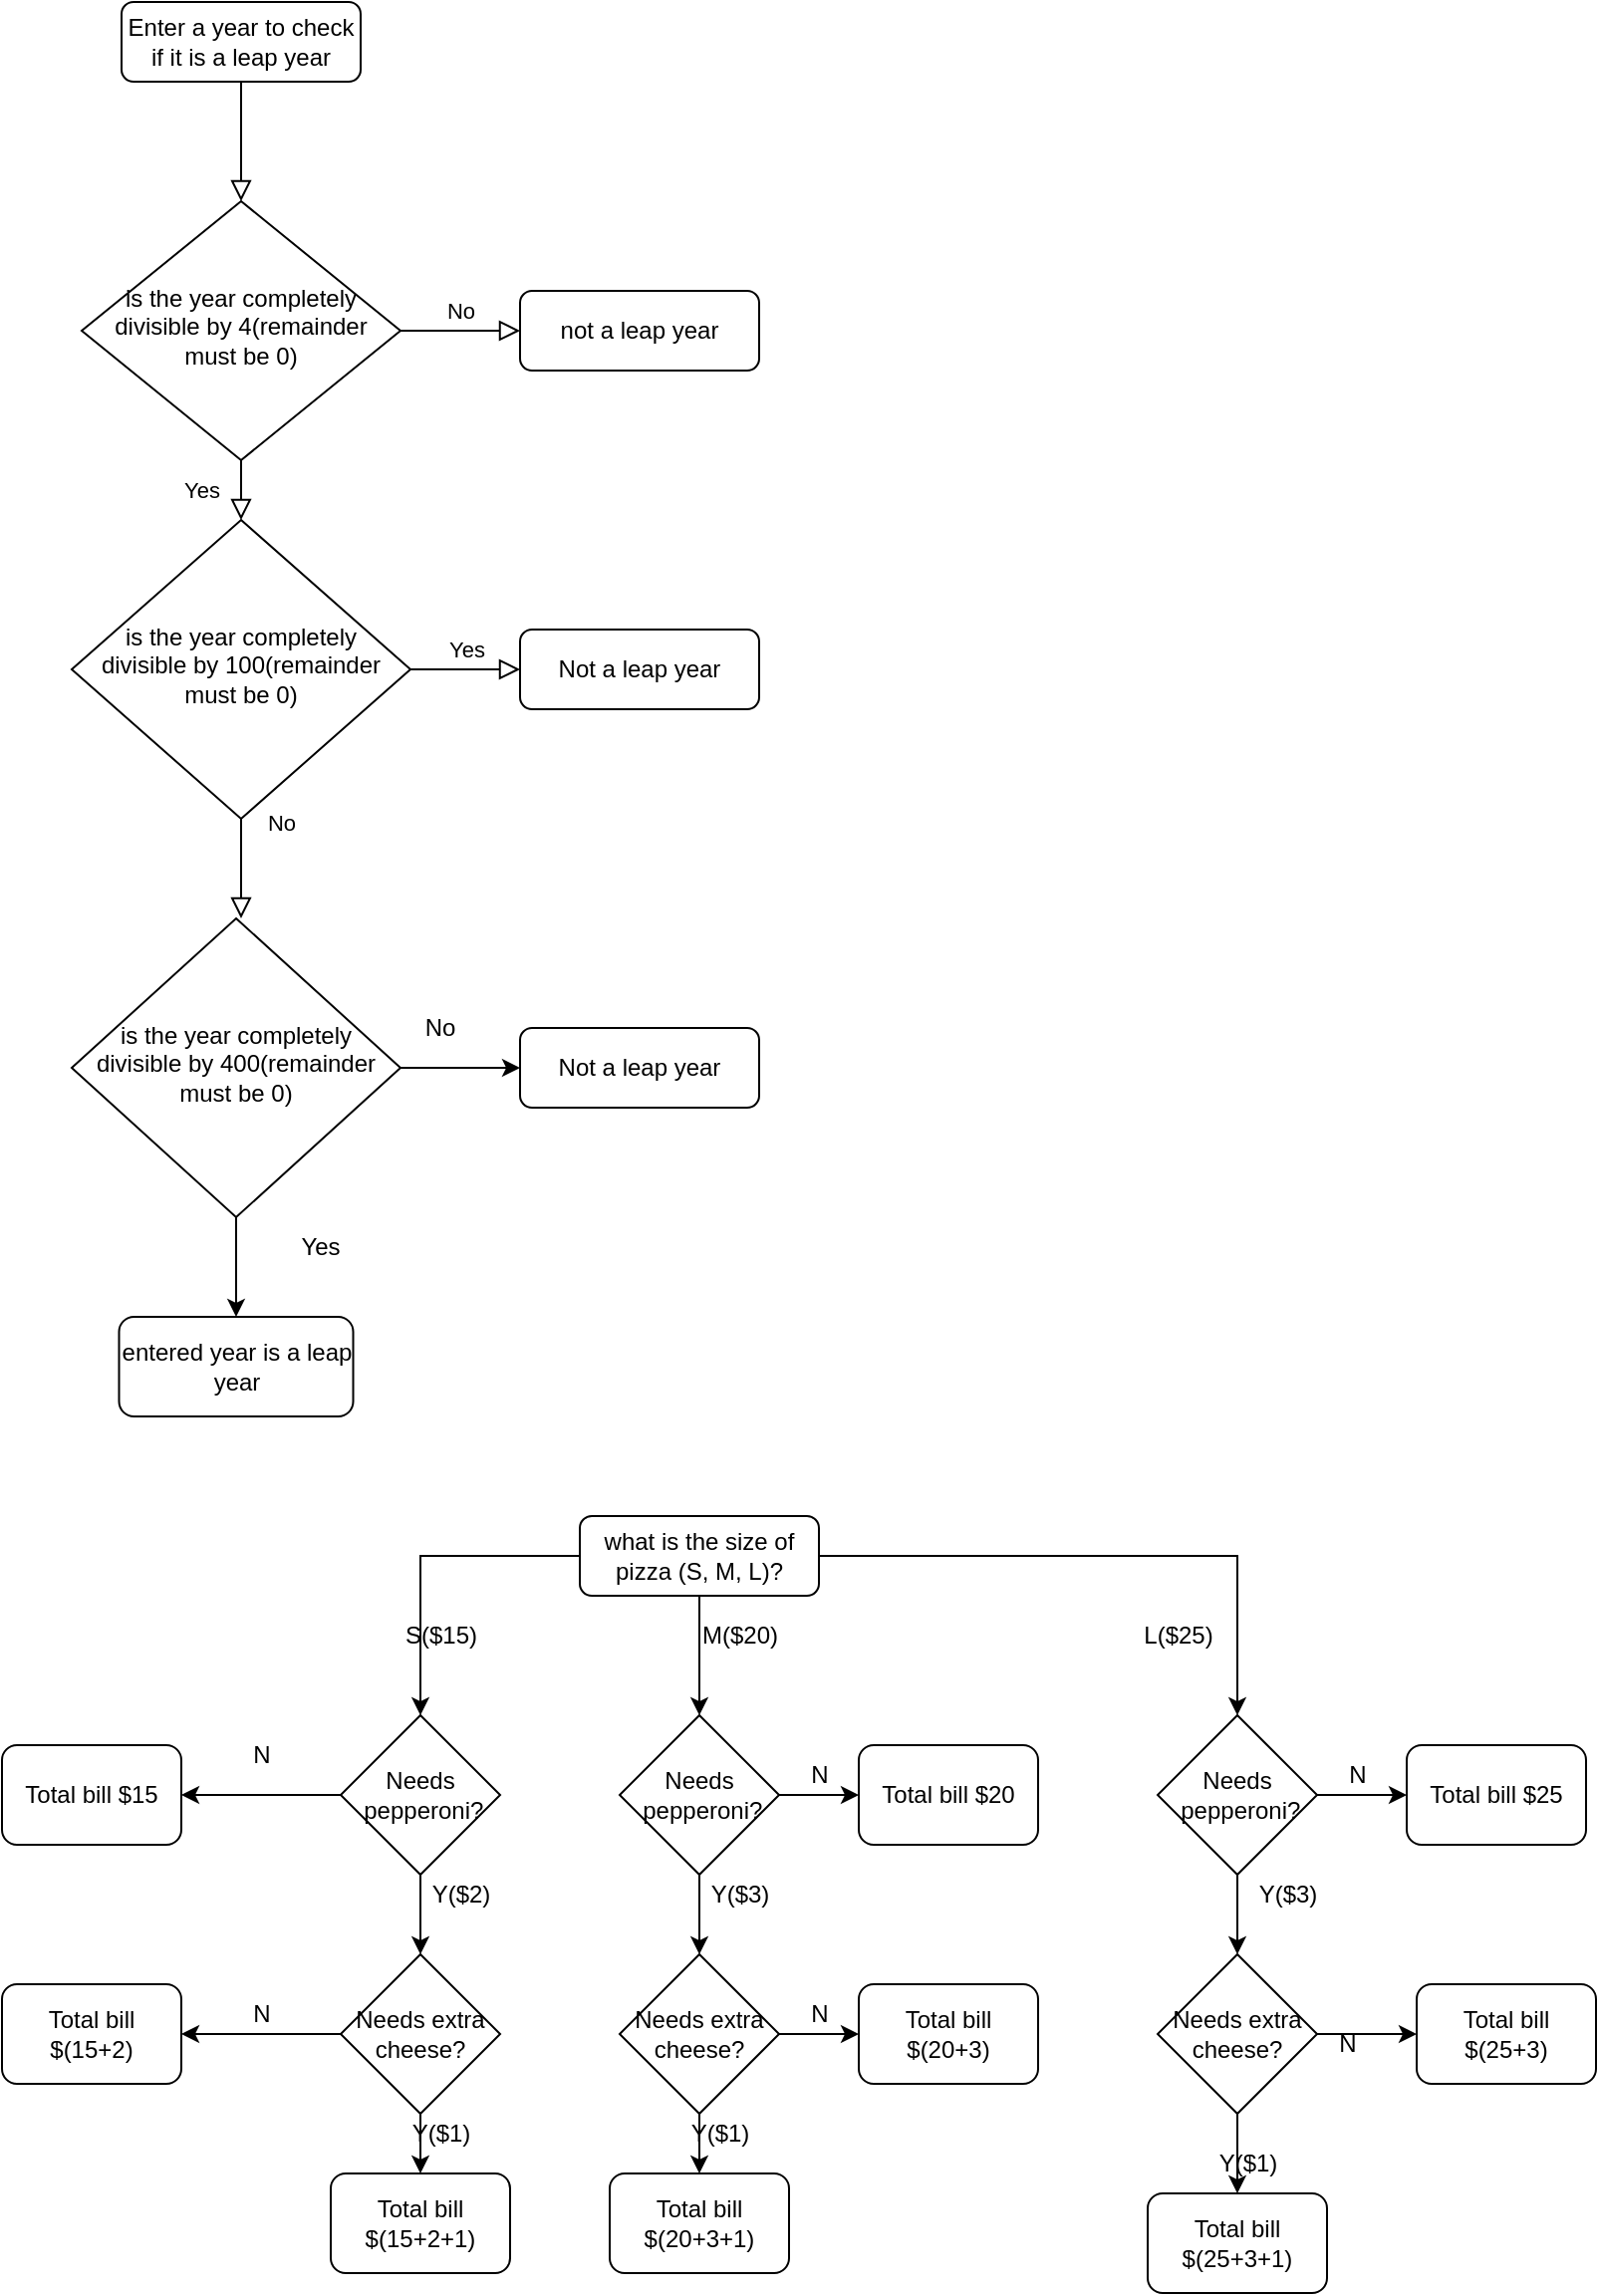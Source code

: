 <mxfile version="20.2.7" type="github">
  <diagram id="C5RBs43oDa-KdzZeNtuy" name="Page-1">
    <mxGraphModel dx="786" dy="545" grid="1" gridSize="10" guides="1" tooltips="1" connect="1" arrows="1" fold="1" page="1" pageScale="1" pageWidth="1169" pageHeight="827" math="0" shadow="0">
      <root>
        <mxCell id="WIyWlLk6GJQsqaUBKTNV-0" />
        <mxCell id="WIyWlLk6GJQsqaUBKTNV-1" parent="WIyWlLk6GJQsqaUBKTNV-0" />
        <mxCell id="WIyWlLk6GJQsqaUBKTNV-2" value="" style="rounded=0;html=1;jettySize=auto;orthogonalLoop=1;fontSize=11;endArrow=block;endFill=0;endSize=8;strokeWidth=1;shadow=0;labelBackgroundColor=none;edgeStyle=orthogonalEdgeStyle;" parent="WIyWlLk6GJQsqaUBKTNV-1" source="WIyWlLk6GJQsqaUBKTNV-3" target="WIyWlLk6GJQsqaUBKTNV-6" edge="1">
          <mxGeometry relative="1" as="geometry" />
        </mxCell>
        <mxCell id="WIyWlLk6GJQsqaUBKTNV-3" value="Enter a year to check if it is a leap year" style="rounded=1;whiteSpace=wrap;html=1;fontSize=12;glass=0;strokeWidth=1;shadow=0;" parent="WIyWlLk6GJQsqaUBKTNV-1" vertex="1">
          <mxGeometry x="130" y="20" width="120" height="40" as="geometry" />
        </mxCell>
        <mxCell id="WIyWlLk6GJQsqaUBKTNV-4" value="Yes" style="rounded=0;html=1;jettySize=auto;orthogonalLoop=1;fontSize=11;endArrow=block;endFill=0;endSize=8;strokeWidth=1;shadow=0;labelBackgroundColor=none;edgeStyle=orthogonalEdgeStyle;" parent="WIyWlLk6GJQsqaUBKTNV-1" source="WIyWlLk6GJQsqaUBKTNV-6" target="WIyWlLk6GJQsqaUBKTNV-10" edge="1">
          <mxGeometry y="20" relative="1" as="geometry">
            <mxPoint as="offset" />
          </mxGeometry>
        </mxCell>
        <mxCell id="WIyWlLk6GJQsqaUBKTNV-5" value="No" style="edgeStyle=orthogonalEdgeStyle;rounded=0;html=1;jettySize=auto;orthogonalLoop=1;fontSize=11;endArrow=block;endFill=0;endSize=8;strokeWidth=1;shadow=0;labelBackgroundColor=none;" parent="WIyWlLk6GJQsqaUBKTNV-1" source="WIyWlLk6GJQsqaUBKTNV-6" target="WIyWlLk6GJQsqaUBKTNV-7" edge="1">
          <mxGeometry y="10" relative="1" as="geometry">
            <mxPoint as="offset" />
          </mxGeometry>
        </mxCell>
        <mxCell id="WIyWlLk6GJQsqaUBKTNV-6" value="is the year completely divisible by 4(remainder must be 0)" style="rhombus;whiteSpace=wrap;html=1;shadow=0;fontFamily=Helvetica;fontSize=12;align=center;strokeWidth=1;spacing=6;spacingTop=-4;" parent="WIyWlLk6GJQsqaUBKTNV-1" vertex="1">
          <mxGeometry x="110" y="120" width="160" height="130" as="geometry" />
        </mxCell>
        <mxCell id="WIyWlLk6GJQsqaUBKTNV-7" value="not a leap year" style="rounded=1;whiteSpace=wrap;html=1;fontSize=12;glass=0;strokeWidth=1;shadow=0;" parent="WIyWlLk6GJQsqaUBKTNV-1" vertex="1">
          <mxGeometry x="330" y="165" width="120" height="40" as="geometry" />
        </mxCell>
        <mxCell id="WIyWlLk6GJQsqaUBKTNV-8" value="No" style="rounded=0;html=1;jettySize=auto;orthogonalLoop=1;fontSize=11;endArrow=block;endFill=0;endSize=8;strokeWidth=1;shadow=0;labelBackgroundColor=none;edgeStyle=orthogonalEdgeStyle;" parent="WIyWlLk6GJQsqaUBKTNV-1" source="WIyWlLk6GJQsqaUBKTNV-10" edge="1">
          <mxGeometry x="-0.926" y="20" relative="1" as="geometry">
            <mxPoint as="offset" />
            <mxPoint x="190" y="480" as="targetPoint" />
          </mxGeometry>
        </mxCell>
        <mxCell id="WIyWlLk6GJQsqaUBKTNV-9" value="Yes" style="edgeStyle=orthogonalEdgeStyle;rounded=0;html=1;jettySize=auto;orthogonalLoop=1;fontSize=11;endArrow=block;endFill=0;endSize=8;strokeWidth=1;shadow=0;labelBackgroundColor=none;" parent="WIyWlLk6GJQsqaUBKTNV-1" source="WIyWlLk6GJQsqaUBKTNV-10" target="WIyWlLk6GJQsqaUBKTNV-12" edge="1">
          <mxGeometry y="10" relative="1" as="geometry">
            <mxPoint as="offset" />
          </mxGeometry>
        </mxCell>
        <mxCell id="WIyWlLk6GJQsqaUBKTNV-10" value="is the year completely divisible by 100(remainder must be 0)" style="rhombus;whiteSpace=wrap;html=1;shadow=0;fontFamily=Helvetica;fontSize=12;align=center;strokeWidth=1;spacing=6;spacingTop=-4;" parent="WIyWlLk6GJQsqaUBKTNV-1" vertex="1">
          <mxGeometry x="105" y="280" width="170" height="150" as="geometry" />
        </mxCell>
        <mxCell id="WIyWlLk6GJQsqaUBKTNV-11" value="Not a leap year" style="rounded=1;whiteSpace=wrap;html=1;fontSize=12;glass=0;strokeWidth=1;shadow=0;" parent="WIyWlLk6GJQsqaUBKTNV-1" vertex="1">
          <mxGeometry x="330" y="535" width="120" height="40" as="geometry" />
        </mxCell>
        <mxCell id="WIyWlLk6GJQsqaUBKTNV-12" value="Not a leap year" style="rounded=1;whiteSpace=wrap;html=1;fontSize=12;glass=0;strokeWidth=1;shadow=0;" parent="WIyWlLk6GJQsqaUBKTNV-1" vertex="1">
          <mxGeometry x="330" y="335" width="120" height="40" as="geometry" />
        </mxCell>
        <mxCell id="kKtz3jp-gZglov21tieV-3" style="edgeStyle=orthogonalEdgeStyle;rounded=0;orthogonalLoop=1;jettySize=auto;html=1;exitX=1;exitY=0.5;exitDx=0;exitDy=0;entryX=0;entryY=0.5;entryDx=0;entryDy=0;" parent="WIyWlLk6GJQsqaUBKTNV-1" source="kKtz3jp-gZglov21tieV-0" target="WIyWlLk6GJQsqaUBKTNV-11" edge="1">
          <mxGeometry relative="1" as="geometry" />
        </mxCell>
        <mxCell id="kKtz3jp-gZglov21tieV-5" style="edgeStyle=orthogonalEdgeStyle;rounded=0;orthogonalLoop=1;jettySize=auto;html=1;exitX=0.5;exitY=1;exitDx=0;exitDy=0;entryX=0.5;entryY=0;entryDx=0;entryDy=0;" parent="WIyWlLk6GJQsqaUBKTNV-1" source="kKtz3jp-gZglov21tieV-0" target="kKtz3jp-gZglov21tieV-4" edge="1">
          <mxGeometry relative="1" as="geometry" />
        </mxCell>
        <mxCell id="kKtz3jp-gZglov21tieV-0" value="is the year completely divisible by 400(remainder must be 0)" style="rhombus;whiteSpace=wrap;html=1;shadow=0;fontFamily=Helvetica;fontSize=12;align=center;strokeWidth=1;spacing=6;spacingTop=-4;" parent="WIyWlLk6GJQsqaUBKTNV-1" vertex="1">
          <mxGeometry x="105" y="480" width="165" height="150" as="geometry" />
        </mxCell>
        <mxCell id="kKtz3jp-gZglov21tieV-4" value="entered year is a leap year" style="rounded=1;whiteSpace=wrap;html=1;" parent="WIyWlLk6GJQsqaUBKTNV-1" vertex="1">
          <mxGeometry x="128.75" y="680" width="117.5" height="50" as="geometry" />
        </mxCell>
        <mxCell id="kKtz3jp-gZglov21tieV-6" value="No" style="text;html=1;strokeColor=none;fillColor=none;align=center;verticalAlign=middle;whiteSpace=wrap;rounded=0;" parent="WIyWlLk6GJQsqaUBKTNV-1" vertex="1">
          <mxGeometry x="260" y="520" width="60" height="30" as="geometry" />
        </mxCell>
        <mxCell id="kKtz3jp-gZglov21tieV-7" value="Yes" style="text;html=1;strokeColor=none;fillColor=none;align=center;verticalAlign=middle;whiteSpace=wrap;rounded=0;" parent="WIyWlLk6GJQsqaUBKTNV-1" vertex="1">
          <mxGeometry x="200" y="630" width="60" height="30" as="geometry" />
        </mxCell>
        <mxCell id="-16KE4dOXDd4rgsKJocu-2" style="edgeStyle=orthogonalEdgeStyle;rounded=0;orthogonalLoop=1;jettySize=auto;html=1;exitX=0.5;exitY=1;exitDx=0;exitDy=0;entryX=0.5;entryY=0;entryDx=0;entryDy=0;" edge="1" parent="WIyWlLk6GJQsqaUBKTNV-1" source="-16KE4dOXDd4rgsKJocu-0" target="-16KE4dOXDd4rgsKJocu-1">
          <mxGeometry relative="1" as="geometry" />
        </mxCell>
        <mxCell id="-16KE4dOXDd4rgsKJocu-5" style="edgeStyle=orthogonalEdgeStyle;rounded=0;orthogonalLoop=1;jettySize=auto;html=1;exitX=1;exitY=0.5;exitDx=0;exitDy=0;entryX=0.5;entryY=0;entryDx=0;entryDy=0;" edge="1" parent="WIyWlLk6GJQsqaUBKTNV-1" source="-16KE4dOXDd4rgsKJocu-0" target="-16KE4dOXDd4rgsKJocu-3">
          <mxGeometry relative="1" as="geometry" />
        </mxCell>
        <mxCell id="-16KE4dOXDd4rgsKJocu-6" style="edgeStyle=orthogonalEdgeStyle;rounded=0;orthogonalLoop=1;jettySize=auto;html=1;exitX=0;exitY=0.5;exitDx=0;exitDy=0;entryX=0.5;entryY=0;entryDx=0;entryDy=0;" edge="1" parent="WIyWlLk6GJQsqaUBKTNV-1" source="-16KE4dOXDd4rgsKJocu-0" target="-16KE4dOXDd4rgsKJocu-4">
          <mxGeometry relative="1" as="geometry" />
        </mxCell>
        <mxCell id="-16KE4dOXDd4rgsKJocu-0" value="what is the size of pizza (S, M, L)?" style="rounded=1;whiteSpace=wrap;html=1;" vertex="1" parent="WIyWlLk6GJQsqaUBKTNV-1">
          <mxGeometry x="360" y="780" width="120" height="40" as="geometry" />
        </mxCell>
        <mxCell id="-16KE4dOXDd4rgsKJocu-28" style="edgeStyle=orthogonalEdgeStyle;rounded=0;orthogonalLoop=1;jettySize=auto;html=1;exitX=1;exitY=0.5;exitDx=0;exitDy=0;" edge="1" parent="WIyWlLk6GJQsqaUBKTNV-1" source="-16KE4dOXDd4rgsKJocu-1" target="-16KE4dOXDd4rgsKJocu-27">
          <mxGeometry relative="1" as="geometry" />
        </mxCell>
        <mxCell id="-16KE4dOXDd4rgsKJocu-40" style="edgeStyle=orthogonalEdgeStyle;rounded=0;orthogonalLoop=1;jettySize=auto;html=1;exitX=0.5;exitY=1;exitDx=0;exitDy=0;entryX=0.5;entryY=0;entryDx=0;entryDy=0;" edge="1" parent="WIyWlLk6GJQsqaUBKTNV-1" source="-16KE4dOXDd4rgsKJocu-1" target="-16KE4dOXDd4rgsKJocu-32">
          <mxGeometry relative="1" as="geometry" />
        </mxCell>
        <mxCell id="-16KE4dOXDd4rgsKJocu-1" value="Needs &amp;nbsp;pepperoni?" style="rhombus;whiteSpace=wrap;html=1;" vertex="1" parent="WIyWlLk6GJQsqaUBKTNV-1">
          <mxGeometry x="380" y="880" width="80" height="80" as="geometry" />
        </mxCell>
        <mxCell id="-16KE4dOXDd4rgsKJocu-51" style="edgeStyle=orthogonalEdgeStyle;rounded=0;orthogonalLoop=1;jettySize=auto;html=1;exitX=0.5;exitY=1;exitDx=0;exitDy=0;entryX=0.5;entryY=0;entryDx=0;entryDy=0;" edge="1" parent="WIyWlLk6GJQsqaUBKTNV-1" source="-16KE4dOXDd4rgsKJocu-3" target="-16KE4dOXDd4rgsKJocu-45">
          <mxGeometry relative="1" as="geometry" />
        </mxCell>
        <mxCell id="-16KE4dOXDd4rgsKJocu-3" value="Needs &amp;nbsp;pepperoni?" style="rhombus;whiteSpace=wrap;html=1;" vertex="1" parent="WIyWlLk6GJQsqaUBKTNV-1">
          <mxGeometry x="650" y="880" width="80" height="80" as="geometry" />
        </mxCell>
        <mxCell id="-16KE4dOXDd4rgsKJocu-9" style="edgeStyle=orthogonalEdgeStyle;rounded=0;orthogonalLoop=1;jettySize=auto;html=1;exitX=0.5;exitY=1;exitDx=0;exitDy=0;entryX=0.5;entryY=0;entryDx=0;entryDy=0;" edge="1" parent="WIyWlLk6GJQsqaUBKTNV-1" source="-16KE4dOXDd4rgsKJocu-4" target="-16KE4dOXDd4rgsKJocu-8">
          <mxGeometry relative="1" as="geometry" />
        </mxCell>
        <mxCell id="-16KE4dOXDd4rgsKJocu-21" style="edgeStyle=orthogonalEdgeStyle;rounded=0;orthogonalLoop=1;jettySize=auto;html=1;exitX=0;exitY=0.5;exitDx=0;exitDy=0;entryX=1;entryY=0.5;entryDx=0;entryDy=0;" edge="1" parent="WIyWlLk6GJQsqaUBKTNV-1" source="-16KE4dOXDd4rgsKJocu-4" target="-16KE4dOXDd4rgsKJocu-10">
          <mxGeometry relative="1" as="geometry" />
        </mxCell>
        <mxCell id="-16KE4dOXDd4rgsKJocu-4" value="Needs &amp;nbsp;pepperoni?" style="rhombus;whiteSpace=wrap;html=1;" vertex="1" parent="WIyWlLk6GJQsqaUBKTNV-1">
          <mxGeometry x="240" y="880" width="80" height="80" as="geometry" />
        </mxCell>
        <mxCell id="-16KE4dOXDd4rgsKJocu-19" style="edgeStyle=orthogonalEdgeStyle;rounded=0;orthogonalLoop=1;jettySize=auto;html=1;exitX=0;exitY=0.5;exitDx=0;exitDy=0;entryX=1;entryY=0.5;entryDx=0;entryDy=0;" edge="1" parent="WIyWlLk6GJQsqaUBKTNV-1" source="-16KE4dOXDd4rgsKJocu-8" target="-16KE4dOXDd4rgsKJocu-18">
          <mxGeometry relative="1" as="geometry" />
        </mxCell>
        <mxCell id="-16KE4dOXDd4rgsKJocu-24" style="edgeStyle=orthogonalEdgeStyle;rounded=0;orthogonalLoop=1;jettySize=auto;html=1;exitX=0.5;exitY=1;exitDx=0;exitDy=0;entryX=0.5;entryY=0;entryDx=0;entryDy=0;" edge="1" parent="WIyWlLk6GJQsqaUBKTNV-1" source="-16KE4dOXDd4rgsKJocu-8" target="-16KE4dOXDd4rgsKJocu-23">
          <mxGeometry relative="1" as="geometry" />
        </mxCell>
        <mxCell id="-16KE4dOXDd4rgsKJocu-8" value="Needs extra cheese?" style="rhombus;whiteSpace=wrap;html=1;" vertex="1" parent="WIyWlLk6GJQsqaUBKTNV-1">
          <mxGeometry x="240" y="1000" width="80" height="80" as="geometry" />
        </mxCell>
        <mxCell id="-16KE4dOXDd4rgsKJocu-10" value="Total bill $15" style="rounded=1;whiteSpace=wrap;html=1;" vertex="1" parent="WIyWlLk6GJQsqaUBKTNV-1">
          <mxGeometry x="70" y="895" width="90" height="50" as="geometry" />
        </mxCell>
        <mxCell id="-16KE4dOXDd4rgsKJocu-12" value="N" style="text;html=1;align=center;verticalAlign=middle;resizable=0;points=[];autosize=1;strokeColor=none;fillColor=none;" vertex="1" parent="WIyWlLk6GJQsqaUBKTNV-1">
          <mxGeometry x="185" y="885" width="30" height="30" as="geometry" />
        </mxCell>
        <mxCell id="-16KE4dOXDd4rgsKJocu-13" value="Y($2)" style="text;html=1;align=center;verticalAlign=middle;resizable=0;points=[];autosize=1;strokeColor=none;fillColor=none;" vertex="1" parent="WIyWlLk6GJQsqaUBKTNV-1">
          <mxGeometry x="275" y="955" width="50" height="30" as="geometry" />
        </mxCell>
        <mxCell id="-16KE4dOXDd4rgsKJocu-15" value="S($15)" style="text;html=1;align=center;verticalAlign=middle;resizable=0;points=[];autosize=1;strokeColor=none;fillColor=none;" vertex="1" parent="WIyWlLk6GJQsqaUBKTNV-1">
          <mxGeometry x="260" y="825" width="60" height="30" as="geometry" />
        </mxCell>
        <mxCell id="-16KE4dOXDd4rgsKJocu-16" value="M($20)" style="text;html=1;align=center;verticalAlign=middle;resizable=0;points=[];autosize=1;strokeColor=none;fillColor=none;" vertex="1" parent="WIyWlLk6GJQsqaUBKTNV-1">
          <mxGeometry x="410" y="825" width="60" height="30" as="geometry" />
        </mxCell>
        <mxCell id="-16KE4dOXDd4rgsKJocu-17" value="L($25)" style="text;html=1;align=center;verticalAlign=middle;resizable=0;points=[];autosize=1;strokeColor=none;fillColor=none;" vertex="1" parent="WIyWlLk6GJQsqaUBKTNV-1">
          <mxGeometry x="630" y="825" width="60" height="30" as="geometry" />
        </mxCell>
        <mxCell id="-16KE4dOXDd4rgsKJocu-18" value="Total bill $(15+2)" style="rounded=1;whiteSpace=wrap;html=1;" vertex="1" parent="WIyWlLk6GJQsqaUBKTNV-1">
          <mxGeometry x="70" y="1015" width="90" height="50" as="geometry" />
        </mxCell>
        <mxCell id="-16KE4dOXDd4rgsKJocu-22" value="N" style="text;html=1;align=center;verticalAlign=middle;resizable=0;points=[];autosize=1;strokeColor=none;fillColor=none;" vertex="1" parent="WIyWlLk6GJQsqaUBKTNV-1">
          <mxGeometry x="185" y="1015" width="30" height="30" as="geometry" />
        </mxCell>
        <mxCell id="-16KE4dOXDd4rgsKJocu-23" value="Total bill $(15+2+1)" style="rounded=1;whiteSpace=wrap;html=1;" vertex="1" parent="WIyWlLk6GJQsqaUBKTNV-1">
          <mxGeometry x="235" y="1110" width="90" height="50" as="geometry" />
        </mxCell>
        <mxCell id="-16KE4dOXDd4rgsKJocu-26" value="Y($1)" style="text;html=1;align=center;verticalAlign=middle;resizable=0;points=[];autosize=1;strokeColor=none;fillColor=none;" vertex="1" parent="WIyWlLk6GJQsqaUBKTNV-1">
          <mxGeometry x="265" y="1075" width="50" height="30" as="geometry" />
        </mxCell>
        <mxCell id="-16KE4dOXDd4rgsKJocu-27" value="Total bill $20" style="rounded=1;whiteSpace=wrap;html=1;" vertex="1" parent="WIyWlLk6GJQsqaUBKTNV-1">
          <mxGeometry x="500" y="895" width="90" height="50" as="geometry" />
        </mxCell>
        <mxCell id="-16KE4dOXDd4rgsKJocu-29" value="N" style="text;html=1;align=center;verticalAlign=middle;resizable=0;points=[];autosize=1;strokeColor=none;fillColor=none;" vertex="1" parent="WIyWlLk6GJQsqaUBKTNV-1">
          <mxGeometry x="465" y="895" width="30" height="30" as="geometry" />
        </mxCell>
        <mxCell id="-16KE4dOXDd4rgsKJocu-31" style="edgeStyle=orthogonalEdgeStyle;rounded=0;orthogonalLoop=1;jettySize=auto;html=1;exitX=0.5;exitY=1;exitDx=0;exitDy=0;entryX=0.5;entryY=0;entryDx=0;entryDy=0;" edge="1" parent="WIyWlLk6GJQsqaUBKTNV-1" source="-16KE4dOXDd4rgsKJocu-32" target="-16KE4dOXDd4rgsKJocu-35">
          <mxGeometry relative="1" as="geometry" />
        </mxCell>
        <mxCell id="-16KE4dOXDd4rgsKJocu-39" style="edgeStyle=orthogonalEdgeStyle;rounded=0;orthogonalLoop=1;jettySize=auto;html=1;exitX=1;exitY=0.5;exitDx=0;exitDy=0;entryX=0;entryY=0.5;entryDx=0;entryDy=0;" edge="1" parent="WIyWlLk6GJQsqaUBKTNV-1" source="-16KE4dOXDd4rgsKJocu-32" target="-16KE4dOXDd4rgsKJocu-33">
          <mxGeometry relative="1" as="geometry" />
        </mxCell>
        <mxCell id="-16KE4dOXDd4rgsKJocu-32" value="Needs extra cheese?" style="rhombus;whiteSpace=wrap;html=1;" vertex="1" parent="WIyWlLk6GJQsqaUBKTNV-1">
          <mxGeometry x="380" y="1000" width="80" height="80" as="geometry" />
        </mxCell>
        <mxCell id="-16KE4dOXDd4rgsKJocu-33" value="Total bill $(20+3)" style="rounded=1;whiteSpace=wrap;html=1;" vertex="1" parent="WIyWlLk6GJQsqaUBKTNV-1">
          <mxGeometry x="500" y="1015" width="90" height="50" as="geometry" />
        </mxCell>
        <mxCell id="-16KE4dOXDd4rgsKJocu-34" value="N" style="text;html=1;align=center;verticalAlign=middle;resizable=0;points=[];autosize=1;strokeColor=none;fillColor=none;" vertex="1" parent="WIyWlLk6GJQsqaUBKTNV-1">
          <mxGeometry x="465" y="1015" width="30" height="30" as="geometry" />
        </mxCell>
        <mxCell id="-16KE4dOXDd4rgsKJocu-35" value="Total bill $(20+3+1)" style="rounded=1;whiteSpace=wrap;html=1;" vertex="1" parent="WIyWlLk6GJQsqaUBKTNV-1">
          <mxGeometry x="375" y="1110" width="90" height="50" as="geometry" />
        </mxCell>
        <mxCell id="-16KE4dOXDd4rgsKJocu-36" value="Y($1)" style="text;html=1;align=center;verticalAlign=middle;resizable=0;points=[];autosize=1;strokeColor=none;fillColor=none;" vertex="1" parent="WIyWlLk6GJQsqaUBKTNV-1">
          <mxGeometry x="405" y="1075" width="50" height="30" as="geometry" />
        </mxCell>
        <mxCell id="-16KE4dOXDd4rgsKJocu-41" value="Y($3)" style="text;html=1;align=center;verticalAlign=middle;resizable=0;points=[];autosize=1;strokeColor=none;fillColor=none;" vertex="1" parent="WIyWlLk6GJQsqaUBKTNV-1">
          <mxGeometry x="415" y="955" width="50" height="30" as="geometry" />
        </mxCell>
        <mxCell id="-16KE4dOXDd4rgsKJocu-43" style="edgeStyle=orthogonalEdgeStyle;rounded=0;orthogonalLoop=1;jettySize=auto;html=1;exitX=0.5;exitY=1;exitDx=0;exitDy=0;entryX=0.5;entryY=0;entryDx=0;entryDy=0;" edge="1" parent="WIyWlLk6GJQsqaUBKTNV-1" source="-16KE4dOXDd4rgsKJocu-45" target="-16KE4dOXDd4rgsKJocu-48">
          <mxGeometry relative="1" as="geometry" />
        </mxCell>
        <mxCell id="-16KE4dOXDd4rgsKJocu-44" style="edgeStyle=orthogonalEdgeStyle;rounded=0;orthogonalLoop=1;jettySize=auto;html=1;exitX=1;exitY=0.5;exitDx=0;exitDy=0;entryX=0;entryY=0.5;entryDx=0;entryDy=0;" edge="1" parent="WIyWlLk6GJQsqaUBKTNV-1" source="-16KE4dOXDd4rgsKJocu-45" target="-16KE4dOXDd4rgsKJocu-46">
          <mxGeometry relative="1" as="geometry" />
        </mxCell>
        <mxCell id="-16KE4dOXDd4rgsKJocu-45" value="Needs extra cheese?" style="rhombus;whiteSpace=wrap;html=1;" vertex="1" parent="WIyWlLk6GJQsqaUBKTNV-1">
          <mxGeometry x="650" y="1000" width="80" height="80" as="geometry" />
        </mxCell>
        <mxCell id="-16KE4dOXDd4rgsKJocu-46" value="Total bill $(25+3)" style="rounded=1;whiteSpace=wrap;html=1;" vertex="1" parent="WIyWlLk6GJQsqaUBKTNV-1">
          <mxGeometry x="780" y="1015" width="90" height="50" as="geometry" />
        </mxCell>
        <mxCell id="-16KE4dOXDd4rgsKJocu-47" value="N" style="text;html=1;align=center;verticalAlign=middle;resizable=0;points=[];autosize=1;strokeColor=none;fillColor=none;" vertex="1" parent="WIyWlLk6GJQsqaUBKTNV-1">
          <mxGeometry x="730" y="1030" width="30" height="30" as="geometry" />
        </mxCell>
        <mxCell id="-16KE4dOXDd4rgsKJocu-48" value="Total bill $(25+3+1)" style="rounded=1;whiteSpace=wrap;html=1;" vertex="1" parent="WIyWlLk6GJQsqaUBKTNV-1">
          <mxGeometry x="645" y="1120" width="90" height="50" as="geometry" />
        </mxCell>
        <mxCell id="-16KE4dOXDd4rgsKJocu-49" value="Y($1)" style="text;html=1;align=center;verticalAlign=middle;resizable=0;points=[];autosize=1;strokeColor=none;fillColor=none;" vertex="1" parent="WIyWlLk6GJQsqaUBKTNV-1">
          <mxGeometry x="670" y="1090" width="50" height="30" as="geometry" />
        </mxCell>
        <mxCell id="-16KE4dOXDd4rgsKJocu-50" value="Y($3)" style="text;html=1;align=center;verticalAlign=middle;resizable=0;points=[];autosize=1;strokeColor=none;fillColor=none;" vertex="1" parent="WIyWlLk6GJQsqaUBKTNV-1">
          <mxGeometry x="690" y="955" width="50" height="30" as="geometry" />
        </mxCell>
        <mxCell id="-16KE4dOXDd4rgsKJocu-52" style="edgeStyle=orthogonalEdgeStyle;rounded=0;orthogonalLoop=1;jettySize=auto;html=1;exitX=1;exitY=0.5;exitDx=0;exitDy=0;" edge="1" parent="WIyWlLk6GJQsqaUBKTNV-1" target="-16KE4dOXDd4rgsKJocu-53" source="-16KE4dOXDd4rgsKJocu-3">
          <mxGeometry relative="1" as="geometry">
            <mxPoint x="735" y="920" as="sourcePoint" />
          </mxGeometry>
        </mxCell>
        <mxCell id="-16KE4dOXDd4rgsKJocu-53" value="Total bill $25" style="rounded=1;whiteSpace=wrap;html=1;" vertex="1" parent="WIyWlLk6GJQsqaUBKTNV-1">
          <mxGeometry x="775" y="895" width="90" height="50" as="geometry" />
        </mxCell>
        <mxCell id="-16KE4dOXDd4rgsKJocu-55" value="N" style="text;html=1;align=center;verticalAlign=middle;resizable=0;points=[];autosize=1;strokeColor=none;fillColor=none;" vertex="1" parent="WIyWlLk6GJQsqaUBKTNV-1">
          <mxGeometry x="735" y="895" width="30" height="30" as="geometry" />
        </mxCell>
      </root>
    </mxGraphModel>
  </diagram>
</mxfile>
